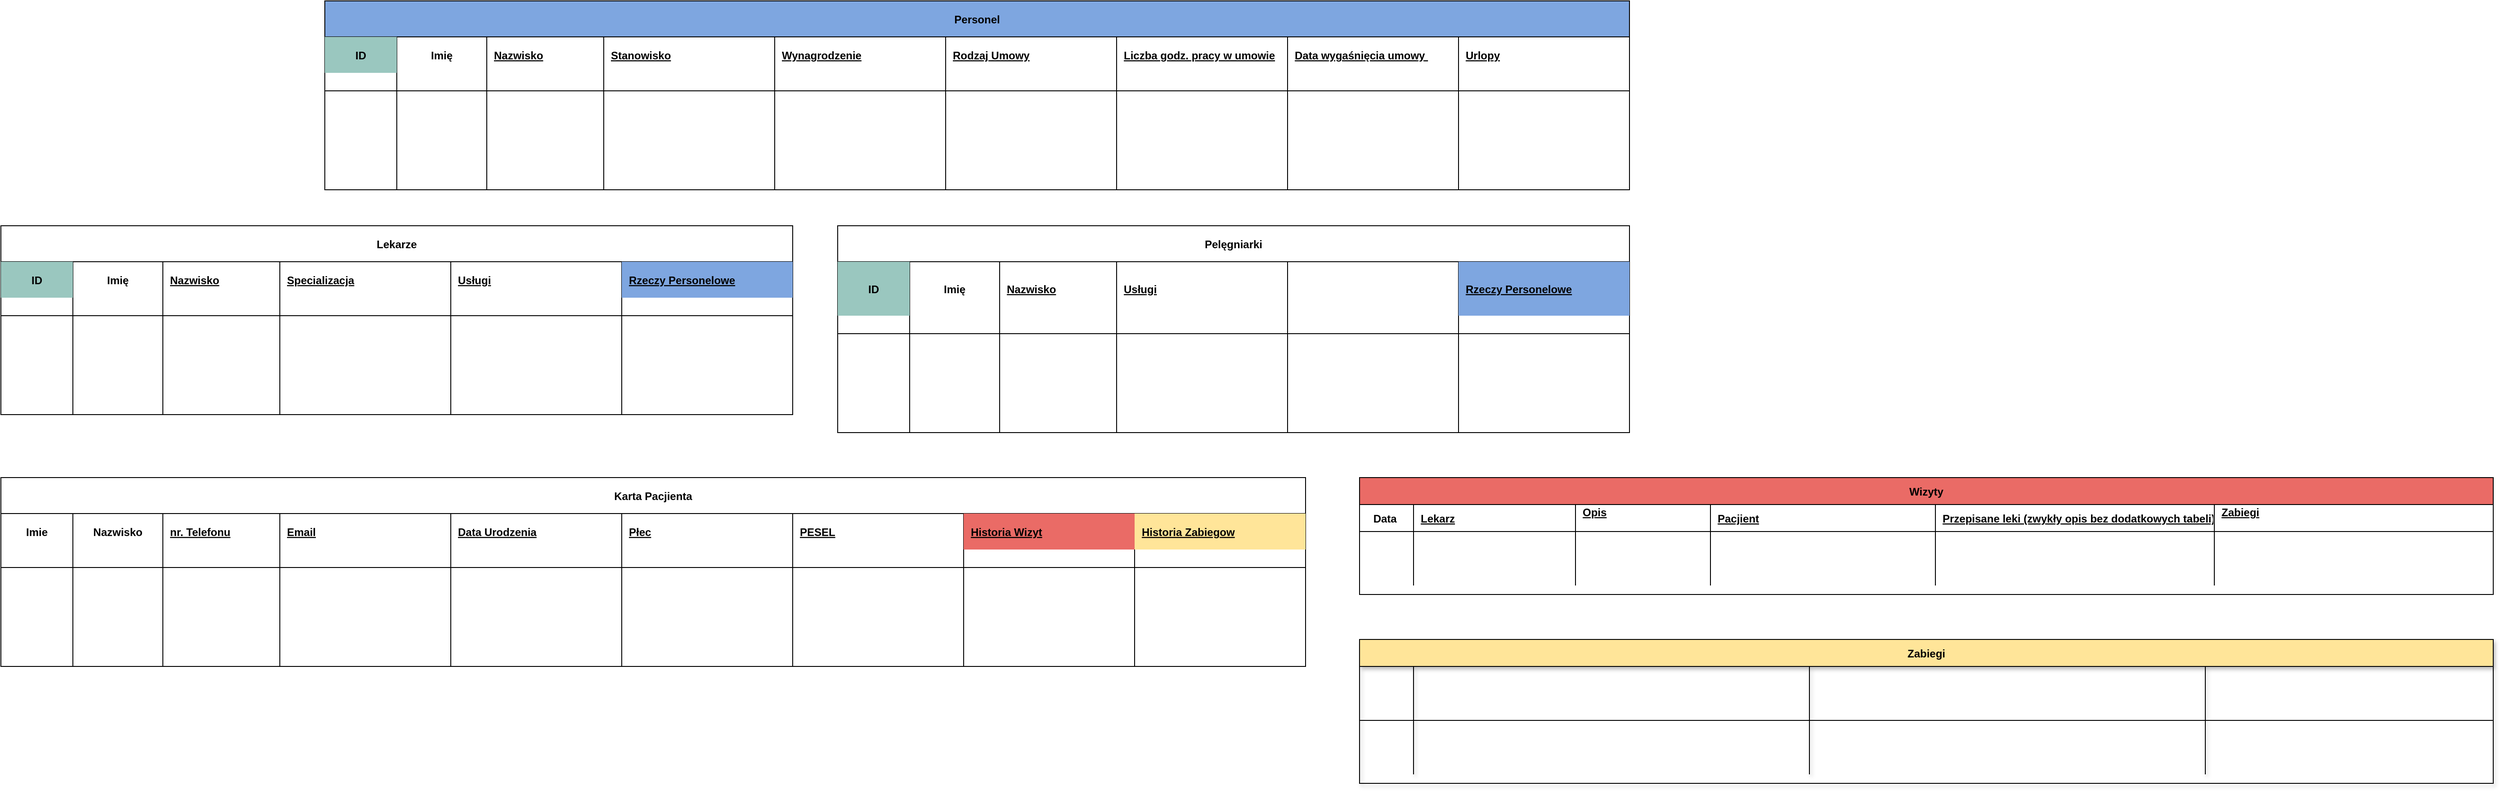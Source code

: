 <mxfile version="14.6.6" type="github" pages="2">
  <diagram id="7j2-q1rqtHFgxDNsSS_T" name="table-relations">
    <mxGraphModel dx="2796" dy="2619" grid="1" gridSize="10" guides="1" tooltips="1" connect="1" arrows="1" fold="1" page="1" pageScale="1" pageWidth="827" pageHeight="1169" math="0" shadow="0">
      <root>
        <mxCell id="0" />
        <mxCell id="1" parent="0" />
        <mxCell id="tYt1xrvJ3s9ZFV79zrZ--5" value="Lekarze" style="shape=table;startSize=40;container=1;collapsible=1;childLayout=tableLayout;fixedRows=3;rowLines=0;fontStyle=1;align=center;resizeLast=1;" parent="1" vertex="1">
          <mxGeometry x="20" y="-870" width="880" height="210" as="geometry">
            <mxRectangle x="320" y="290" width="60" height="30" as="alternateBounds" />
          </mxGeometry>
        </mxCell>
        <mxCell id="tYt1xrvJ3s9ZFV79zrZ--6" value="" style="shape=partialRectangle;collapsible=0;dropTarget=0;pointerEvents=0;fillColor=none;top=0;left=0;bottom=0;right=0;points=[[0,0.5],[1,0.5]];portConstraint=eastwest;" parent="tYt1xrvJ3s9ZFV79zrZ--5" vertex="1">
          <mxGeometry y="40" width="880" height="40" as="geometry" />
        </mxCell>
        <mxCell id="tYt1xrvJ3s9ZFV79zrZ--18" value="ID" style="shape=partialRectangle;connectable=0;fillColor=#9AC7BF;top=0;left=0;bottom=0;right=0;fontStyle=1;overflow=hidden;" parent="tYt1xrvJ3s9ZFV79zrZ--6" vertex="1">
          <mxGeometry width="80" height="40" as="geometry" />
        </mxCell>
        <mxCell id="tYt1xrvJ3s9ZFV79zrZ--7" value="Imię" style="shape=partialRectangle;connectable=0;fillColor=none;top=0;left=0;bottom=0;right=0;fontStyle=1;overflow=hidden;" parent="tYt1xrvJ3s9ZFV79zrZ--6" vertex="1">
          <mxGeometry x="80" width="100" height="40" as="geometry" />
        </mxCell>
        <mxCell id="tYt1xrvJ3s9ZFV79zrZ--8" value="Nazwisko" style="shape=partialRectangle;connectable=0;fillColor=none;top=0;left=0;bottom=0;right=0;align=left;spacingLeft=6;fontStyle=5;overflow=hidden;" parent="tYt1xrvJ3s9ZFV79zrZ--6" vertex="1">
          <mxGeometry x="180" width="130" height="40" as="geometry" />
        </mxCell>
        <mxCell id="tYt1xrvJ3s9ZFV79zrZ--22" value="Specializacja" style="shape=partialRectangle;connectable=0;fillColor=none;top=0;left=0;bottom=0;right=0;align=left;spacingLeft=6;fontStyle=5;overflow=hidden;" parent="tYt1xrvJ3s9ZFV79zrZ--6" vertex="1">
          <mxGeometry x="310" width="190" height="40" as="geometry" />
        </mxCell>
        <mxCell id="tYt1xrvJ3s9ZFV79zrZ--26" value="Usługi" style="shape=partialRectangle;connectable=0;fillColor=none;top=0;left=0;bottom=0;right=0;align=left;spacingLeft=6;fontStyle=5;overflow=hidden;" parent="tYt1xrvJ3s9ZFV79zrZ--6" vertex="1">
          <mxGeometry x="500" width="190" height="40" as="geometry" />
        </mxCell>
        <mxCell id="tYt1xrvJ3s9ZFV79zrZ--30" value="Rzeczy Personelowe" style="shape=partialRectangle;connectable=0;fillColor=#7EA6E0;top=0;left=0;bottom=0;right=0;align=left;spacingLeft=6;fontStyle=5;overflow=hidden;shadow=0;" parent="tYt1xrvJ3s9ZFV79zrZ--6" vertex="1">
          <mxGeometry x="690" width="190" height="40" as="geometry" />
        </mxCell>
        <mxCell id="tYt1xrvJ3s9ZFV79zrZ--9" value="" style="shape=partialRectangle;collapsible=0;dropTarget=0;pointerEvents=0;fillColor=none;top=0;left=0;bottom=1;right=0;points=[[0,0.5],[1,0.5]];portConstraint=eastwest;" parent="tYt1xrvJ3s9ZFV79zrZ--5" vertex="1">
          <mxGeometry y="80" width="880" height="20" as="geometry" />
        </mxCell>
        <mxCell id="tYt1xrvJ3s9ZFV79zrZ--19" style="shape=partialRectangle;connectable=0;fillColor=none;top=0;left=0;bottom=0;right=0;fontStyle=1;overflow=hidden;" parent="tYt1xrvJ3s9ZFV79zrZ--9" vertex="1">
          <mxGeometry width="80" height="20" as="geometry" />
        </mxCell>
        <mxCell id="tYt1xrvJ3s9ZFV79zrZ--10" value="" style="shape=partialRectangle;connectable=0;fillColor=none;top=0;left=0;bottom=0;right=0;fontStyle=1;overflow=hidden;" parent="tYt1xrvJ3s9ZFV79zrZ--9" vertex="1">
          <mxGeometry x="80" width="100" height="20" as="geometry" />
        </mxCell>
        <mxCell id="tYt1xrvJ3s9ZFV79zrZ--11" value="" style="shape=partialRectangle;connectable=0;fillColor=none;top=0;left=0;bottom=0;right=0;align=left;spacingLeft=6;fontStyle=5;overflow=hidden;" parent="tYt1xrvJ3s9ZFV79zrZ--9" vertex="1">
          <mxGeometry x="180" width="130" height="20" as="geometry" />
        </mxCell>
        <mxCell id="tYt1xrvJ3s9ZFV79zrZ--23" style="shape=partialRectangle;connectable=0;fillColor=none;top=0;left=0;bottom=0;right=0;align=left;spacingLeft=6;fontStyle=5;overflow=hidden;" parent="tYt1xrvJ3s9ZFV79zrZ--9" vertex="1">
          <mxGeometry x="310" width="190" height="20" as="geometry" />
        </mxCell>
        <mxCell id="tYt1xrvJ3s9ZFV79zrZ--27" style="shape=partialRectangle;connectable=0;fillColor=none;top=0;left=0;bottom=0;right=0;align=left;spacingLeft=6;fontStyle=5;overflow=hidden;" parent="tYt1xrvJ3s9ZFV79zrZ--9" vertex="1">
          <mxGeometry x="500" width="190" height="20" as="geometry" />
        </mxCell>
        <mxCell id="tYt1xrvJ3s9ZFV79zrZ--31" style="shape=partialRectangle;connectable=0;fillColor=none;top=0;left=0;bottom=0;right=0;align=left;spacingLeft=6;fontStyle=5;overflow=hidden;" parent="tYt1xrvJ3s9ZFV79zrZ--9" vertex="1">
          <mxGeometry x="690" width="190" height="20" as="geometry" />
        </mxCell>
        <mxCell id="tYt1xrvJ3s9ZFV79zrZ--12" value="" style="shape=partialRectangle;collapsible=0;dropTarget=0;pointerEvents=0;fillColor=none;top=0;left=0;bottom=0;right=0;points=[[0,0.5],[1,0.5]];portConstraint=eastwest;" parent="tYt1xrvJ3s9ZFV79zrZ--5" vertex="1">
          <mxGeometry y="100" width="880" height="56" as="geometry" />
        </mxCell>
        <mxCell id="tYt1xrvJ3s9ZFV79zrZ--20" style="shape=partialRectangle;connectable=0;fillColor=none;top=0;left=0;bottom=0;right=0;editable=1;overflow=hidden;" parent="tYt1xrvJ3s9ZFV79zrZ--12" vertex="1">
          <mxGeometry width="80" height="56" as="geometry" />
        </mxCell>
        <mxCell id="tYt1xrvJ3s9ZFV79zrZ--13" value="" style="shape=partialRectangle;connectable=0;fillColor=none;top=0;left=0;bottom=0;right=0;editable=1;overflow=hidden;" parent="tYt1xrvJ3s9ZFV79zrZ--12" vertex="1">
          <mxGeometry x="80" width="100" height="56" as="geometry" />
        </mxCell>
        <mxCell id="tYt1xrvJ3s9ZFV79zrZ--14" value="" style="shape=partialRectangle;connectable=0;fillColor=none;top=0;left=0;bottom=0;right=0;align=left;spacingLeft=6;overflow=hidden;" parent="tYt1xrvJ3s9ZFV79zrZ--12" vertex="1">
          <mxGeometry x="180" width="130" height="56" as="geometry" />
        </mxCell>
        <mxCell id="tYt1xrvJ3s9ZFV79zrZ--24" value="" style="shape=partialRectangle;connectable=0;fillColor=none;top=0;left=0;bottom=0;right=0;align=left;spacingLeft=6;overflow=hidden;" parent="tYt1xrvJ3s9ZFV79zrZ--12" vertex="1">
          <mxGeometry x="310" width="190" height="56" as="geometry" />
        </mxCell>
        <mxCell id="tYt1xrvJ3s9ZFV79zrZ--28" style="shape=partialRectangle;connectable=0;fillColor=none;top=0;left=0;bottom=0;right=0;align=left;spacingLeft=6;overflow=hidden;" parent="tYt1xrvJ3s9ZFV79zrZ--12" vertex="1">
          <mxGeometry x="500" width="190" height="56" as="geometry" />
        </mxCell>
        <mxCell id="tYt1xrvJ3s9ZFV79zrZ--32" style="shape=partialRectangle;connectable=0;fillColor=none;top=0;left=0;bottom=0;right=0;align=left;spacingLeft=6;overflow=hidden;" parent="tYt1xrvJ3s9ZFV79zrZ--12" vertex="1">
          <mxGeometry x="690" width="190" height="56" as="geometry" />
        </mxCell>
        <mxCell id="tYt1xrvJ3s9ZFV79zrZ--15" value="" style="shape=partialRectangle;collapsible=0;dropTarget=0;pointerEvents=0;fillColor=none;top=0;left=0;bottom=0;right=0;points=[[0,0.5],[1,0.5]];portConstraint=eastwest;" parent="tYt1xrvJ3s9ZFV79zrZ--5" vertex="1">
          <mxGeometry y="156" width="880" height="54" as="geometry" />
        </mxCell>
        <mxCell id="tYt1xrvJ3s9ZFV79zrZ--21" style="shape=partialRectangle;connectable=0;fillColor=none;top=0;left=0;bottom=0;right=0;editable=1;overflow=hidden;" parent="tYt1xrvJ3s9ZFV79zrZ--15" vertex="1">
          <mxGeometry width="80" height="54" as="geometry" />
        </mxCell>
        <mxCell id="tYt1xrvJ3s9ZFV79zrZ--16" value="" style="shape=partialRectangle;connectable=0;fillColor=none;top=0;left=0;bottom=0;right=0;editable=1;overflow=hidden;" parent="tYt1xrvJ3s9ZFV79zrZ--15" vertex="1">
          <mxGeometry x="80" width="100" height="54" as="geometry" />
        </mxCell>
        <mxCell id="tYt1xrvJ3s9ZFV79zrZ--17" value="" style="shape=partialRectangle;connectable=0;fillColor=none;top=0;left=0;bottom=0;right=0;align=left;spacingLeft=6;overflow=hidden;" parent="tYt1xrvJ3s9ZFV79zrZ--15" vertex="1">
          <mxGeometry x="180" width="130" height="54" as="geometry" />
        </mxCell>
        <mxCell id="tYt1xrvJ3s9ZFV79zrZ--25" style="shape=partialRectangle;connectable=0;fillColor=none;top=0;left=0;bottom=0;right=0;align=left;spacingLeft=6;overflow=hidden;" parent="tYt1xrvJ3s9ZFV79zrZ--15" vertex="1">
          <mxGeometry x="310" width="190" height="54" as="geometry" />
        </mxCell>
        <mxCell id="tYt1xrvJ3s9ZFV79zrZ--29" style="shape=partialRectangle;connectable=0;fillColor=none;top=0;left=0;bottom=0;right=0;align=left;spacingLeft=6;overflow=hidden;" parent="tYt1xrvJ3s9ZFV79zrZ--15" vertex="1">
          <mxGeometry x="500" width="190" height="54" as="geometry" />
        </mxCell>
        <mxCell id="tYt1xrvJ3s9ZFV79zrZ--33" style="shape=partialRectangle;connectable=0;fillColor=none;top=0;left=0;bottom=0;right=0;align=left;spacingLeft=6;overflow=hidden;" parent="tYt1xrvJ3s9ZFV79zrZ--15" vertex="1">
          <mxGeometry x="690" width="190" height="54" as="geometry" />
        </mxCell>
        <mxCell id="tYt1xrvJ3s9ZFV79zrZ--63" value="Pelęgniarki" style="shape=table;startSize=40;container=1;collapsible=1;childLayout=tableLayout;fixedRows=3;rowLines=0;fontStyle=1;align=center;resizeLast=1;" parent="1" vertex="1">
          <mxGeometry x="950" y="-870" width="880" height="230" as="geometry">
            <mxRectangle x="320" y="290" width="60" height="30" as="alternateBounds" />
          </mxGeometry>
        </mxCell>
        <mxCell id="tYt1xrvJ3s9ZFV79zrZ--64" value="" style="shape=partialRectangle;collapsible=0;dropTarget=0;pointerEvents=0;fillColor=none;top=0;left=0;bottom=0;right=0;points=[[0,0.5],[1,0.5]];portConstraint=eastwest;" parent="tYt1xrvJ3s9ZFV79zrZ--63" vertex="1">
          <mxGeometry y="40" width="880" height="60" as="geometry" />
        </mxCell>
        <mxCell id="tYt1xrvJ3s9ZFV79zrZ--65" value="ID" style="shape=partialRectangle;connectable=0;fillColor=#9AC7BF;top=0;left=0;bottom=0;right=0;fontStyle=1;overflow=hidden;" parent="tYt1xrvJ3s9ZFV79zrZ--64" vertex="1">
          <mxGeometry width="80" height="60" as="geometry" />
        </mxCell>
        <mxCell id="tYt1xrvJ3s9ZFV79zrZ--66" value="Imię" style="shape=partialRectangle;connectable=0;fillColor=none;top=0;left=0;bottom=0;right=0;fontStyle=1;overflow=hidden;" parent="tYt1xrvJ3s9ZFV79zrZ--64" vertex="1">
          <mxGeometry x="80" width="100" height="60" as="geometry" />
        </mxCell>
        <mxCell id="tYt1xrvJ3s9ZFV79zrZ--67" value="Nazwisko" style="shape=partialRectangle;connectable=0;fillColor=none;top=0;left=0;bottom=0;right=0;align=left;spacingLeft=6;fontStyle=5;overflow=hidden;" parent="tYt1xrvJ3s9ZFV79zrZ--64" vertex="1">
          <mxGeometry x="180" width="130" height="60" as="geometry" />
        </mxCell>
        <mxCell id="tYt1xrvJ3s9ZFV79zrZ--68" value="Usługi" style="shape=partialRectangle;connectable=0;fillColor=none;top=0;left=0;bottom=0;right=0;align=left;spacingLeft=6;fontStyle=5;overflow=hidden;" parent="tYt1xrvJ3s9ZFV79zrZ--64" vertex="1">
          <mxGeometry x="310" width="190" height="60" as="geometry" />
        </mxCell>
        <mxCell id="tYt1xrvJ3s9ZFV79zrZ--69" value="" style="shape=partialRectangle;connectable=0;fillColor=none;top=0;left=0;bottom=0;right=0;align=left;spacingLeft=6;fontStyle=5;overflow=hidden;" parent="tYt1xrvJ3s9ZFV79zrZ--64" vertex="1">
          <mxGeometry x="500" width="190" height="60" as="geometry" />
        </mxCell>
        <mxCell id="tYt1xrvJ3s9ZFV79zrZ--70" value="Rzeczy Personelowe" style="shape=partialRectangle;connectable=0;fillColor=#7EA6E0;top=0;left=0;bottom=0;right=0;align=left;spacingLeft=6;fontStyle=5;overflow=hidden;shadow=0;" parent="tYt1xrvJ3s9ZFV79zrZ--64" vertex="1">
          <mxGeometry x="690" width="190" height="60" as="geometry" />
        </mxCell>
        <mxCell id="tYt1xrvJ3s9ZFV79zrZ--71" value="" style="shape=partialRectangle;collapsible=0;dropTarget=0;pointerEvents=0;fillColor=none;top=0;left=0;bottom=1;right=0;points=[[0,0.5],[1,0.5]];portConstraint=eastwest;" parent="tYt1xrvJ3s9ZFV79zrZ--63" vertex="1">
          <mxGeometry y="100" width="880" height="20" as="geometry" />
        </mxCell>
        <mxCell id="tYt1xrvJ3s9ZFV79zrZ--72" style="shape=partialRectangle;connectable=0;fillColor=none;top=0;left=0;bottom=0;right=0;fontStyle=1;overflow=hidden;" parent="tYt1xrvJ3s9ZFV79zrZ--71" vertex="1">
          <mxGeometry width="80" height="20" as="geometry" />
        </mxCell>
        <mxCell id="tYt1xrvJ3s9ZFV79zrZ--73" value="" style="shape=partialRectangle;connectable=0;fillColor=none;top=0;left=0;bottom=0;right=0;fontStyle=1;overflow=hidden;" parent="tYt1xrvJ3s9ZFV79zrZ--71" vertex="1">
          <mxGeometry x="80" width="100" height="20" as="geometry" />
        </mxCell>
        <mxCell id="tYt1xrvJ3s9ZFV79zrZ--74" value="" style="shape=partialRectangle;connectable=0;fillColor=none;top=0;left=0;bottom=0;right=0;align=left;spacingLeft=6;fontStyle=5;overflow=hidden;" parent="tYt1xrvJ3s9ZFV79zrZ--71" vertex="1">
          <mxGeometry x="180" width="130" height="20" as="geometry" />
        </mxCell>
        <mxCell id="tYt1xrvJ3s9ZFV79zrZ--75" style="shape=partialRectangle;connectable=0;fillColor=none;top=0;left=0;bottom=0;right=0;align=left;spacingLeft=6;fontStyle=5;overflow=hidden;" parent="tYt1xrvJ3s9ZFV79zrZ--71" vertex="1">
          <mxGeometry x="310" width="190" height="20" as="geometry" />
        </mxCell>
        <mxCell id="tYt1xrvJ3s9ZFV79zrZ--77" value="" style="shape=partialRectangle;connectable=0;fillColor=none;top=0;left=0;bottom=0;right=0;align=left;spacingLeft=6;fontStyle=5;overflow=hidden;" parent="tYt1xrvJ3s9ZFV79zrZ--71" vertex="1">
          <mxGeometry x="500" width="190" height="20" as="geometry" />
        </mxCell>
        <mxCell id="tYt1xrvJ3s9ZFV79zrZ--76" style="shape=partialRectangle;connectable=0;fillColor=none;top=0;left=0;bottom=0;right=0;align=left;spacingLeft=6;fontStyle=5;overflow=hidden;shadow=1;" parent="tYt1xrvJ3s9ZFV79zrZ--71" vertex="1">
          <mxGeometry x="690" width="190" height="20" as="geometry" />
        </mxCell>
        <mxCell id="tYt1xrvJ3s9ZFV79zrZ--78" value="" style="shape=partialRectangle;collapsible=0;dropTarget=0;pointerEvents=0;fillColor=none;top=0;left=0;bottom=0;right=0;points=[[0,0.5],[1,0.5]];portConstraint=eastwest;" parent="tYt1xrvJ3s9ZFV79zrZ--63" vertex="1">
          <mxGeometry y="120" width="880" height="56" as="geometry" />
        </mxCell>
        <mxCell id="tYt1xrvJ3s9ZFV79zrZ--79" style="shape=partialRectangle;connectable=0;fillColor=none;top=0;left=0;bottom=0;right=0;editable=1;overflow=hidden;" parent="tYt1xrvJ3s9ZFV79zrZ--78" vertex="1">
          <mxGeometry width="80" height="56" as="geometry" />
        </mxCell>
        <mxCell id="tYt1xrvJ3s9ZFV79zrZ--80" value="" style="shape=partialRectangle;connectable=0;fillColor=none;top=0;left=0;bottom=0;right=0;editable=1;overflow=hidden;" parent="tYt1xrvJ3s9ZFV79zrZ--78" vertex="1">
          <mxGeometry x="80" width="100" height="56" as="geometry" />
        </mxCell>
        <mxCell id="tYt1xrvJ3s9ZFV79zrZ--81" value="" style="shape=partialRectangle;connectable=0;fillColor=none;top=0;left=0;bottom=0;right=0;align=left;spacingLeft=6;overflow=hidden;" parent="tYt1xrvJ3s9ZFV79zrZ--78" vertex="1">
          <mxGeometry x="180" width="130" height="56" as="geometry" />
        </mxCell>
        <mxCell id="tYt1xrvJ3s9ZFV79zrZ--82" value="" style="shape=partialRectangle;connectable=0;fillColor=none;top=0;left=0;bottom=0;right=0;align=left;spacingLeft=6;overflow=hidden;" parent="tYt1xrvJ3s9ZFV79zrZ--78" vertex="1">
          <mxGeometry x="310" width="190" height="56" as="geometry" />
        </mxCell>
        <mxCell id="tYt1xrvJ3s9ZFV79zrZ--83" style="shape=partialRectangle;connectable=0;fillColor=none;top=0;left=0;bottom=0;right=0;align=left;spacingLeft=6;overflow=hidden;" parent="tYt1xrvJ3s9ZFV79zrZ--78" vertex="1">
          <mxGeometry x="500" width="190" height="56" as="geometry" />
        </mxCell>
        <mxCell id="tYt1xrvJ3s9ZFV79zrZ--84" style="shape=partialRectangle;connectable=0;fillColor=none;top=0;left=0;bottom=0;right=0;align=left;spacingLeft=6;overflow=hidden;" parent="tYt1xrvJ3s9ZFV79zrZ--78" vertex="1">
          <mxGeometry x="690" width="190" height="56" as="geometry" />
        </mxCell>
        <mxCell id="tYt1xrvJ3s9ZFV79zrZ--85" value="" style="shape=partialRectangle;collapsible=0;dropTarget=0;pointerEvents=0;fillColor=none;top=0;left=0;bottom=0;right=0;points=[[0,0.5],[1,0.5]];portConstraint=eastwest;" parent="tYt1xrvJ3s9ZFV79zrZ--63" vertex="1">
          <mxGeometry y="176" width="880" height="54" as="geometry" />
        </mxCell>
        <mxCell id="tYt1xrvJ3s9ZFV79zrZ--86" style="shape=partialRectangle;connectable=0;fillColor=none;top=0;left=0;bottom=0;right=0;editable=1;overflow=hidden;" parent="tYt1xrvJ3s9ZFV79zrZ--85" vertex="1">
          <mxGeometry width="80" height="54" as="geometry" />
        </mxCell>
        <mxCell id="tYt1xrvJ3s9ZFV79zrZ--87" value="" style="shape=partialRectangle;connectable=0;fillColor=none;top=0;left=0;bottom=0;right=0;editable=1;overflow=hidden;" parent="tYt1xrvJ3s9ZFV79zrZ--85" vertex="1">
          <mxGeometry x="80" width="100" height="54" as="geometry" />
        </mxCell>
        <mxCell id="tYt1xrvJ3s9ZFV79zrZ--88" value="" style="shape=partialRectangle;connectable=0;fillColor=none;top=0;left=0;bottom=0;right=0;align=left;spacingLeft=6;overflow=hidden;" parent="tYt1xrvJ3s9ZFV79zrZ--85" vertex="1">
          <mxGeometry x="180" width="130" height="54" as="geometry" />
        </mxCell>
        <mxCell id="tYt1xrvJ3s9ZFV79zrZ--89" style="shape=partialRectangle;connectable=0;fillColor=none;top=0;left=0;bottom=0;right=0;align=left;spacingLeft=6;overflow=hidden;" parent="tYt1xrvJ3s9ZFV79zrZ--85" vertex="1">
          <mxGeometry x="310" width="190" height="54" as="geometry" />
        </mxCell>
        <mxCell id="tYt1xrvJ3s9ZFV79zrZ--90" style="shape=partialRectangle;connectable=0;fillColor=none;top=0;left=0;bottom=0;right=0;align=left;spacingLeft=6;overflow=hidden;" parent="tYt1xrvJ3s9ZFV79zrZ--85" vertex="1">
          <mxGeometry x="500" width="190" height="54" as="geometry" />
        </mxCell>
        <mxCell id="tYt1xrvJ3s9ZFV79zrZ--91" style="shape=partialRectangle;connectable=0;fillColor=none;top=0;left=0;bottom=0;right=0;align=left;spacingLeft=6;overflow=hidden;" parent="tYt1xrvJ3s9ZFV79zrZ--85" vertex="1">
          <mxGeometry x="690" width="190" height="54" as="geometry" />
        </mxCell>
        <mxCell id="tYt1xrvJ3s9ZFV79zrZ--112" value="Karta Pacjienta" style="shape=table;startSize=40;container=1;collapsible=1;childLayout=tableLayout;fixedRows=3;rowLines=0;fontStyle=1;align=center;resizeLast=1;" parent="1" vertex="1">
          <mxGeometry x="20" y="-590" width="1450" height="210" as="geometry">
            <mxRectangle x="320" y="290" width="60" height="30" as="alternateBounds" />
          </mxGeometry>
        </mxCell>
        <mxCell id="tYt1xrvJ3s9ZFV79zrZ--113" value="" style="shape=partialRectangle;collapsible=0;dropTarget=0;pointerEvents=0;fillColor=none;top=0;left=0;bottom=0;right=0;points=[[0,0.5],[1,0.5]];portConstraint=eastwest;" parent="tYt1xrvJ3s9ZFV79zrZ--112" vertex="1">
          <mxGeometry y="40" width="1450" height="40" as="geometry" />
        </mxCell>
        <mxCell id="tYt1xrvJ3s9ZFV79zrZ--114" value="Imie" style="shape=partialRectangle;connectable=0;fillColor=none;top=0;left=0;bottom=0;right=0;fontStyle=1;overflow=hidden;" parent="tYt1xrvJ3s9ZFV79zrZ--113" vertex="1">
          <mxGeometry width="80" height="40" as="geometry" />
        </mxCell>
        <mxCell id="tYt1xrvJ3s9ZFV79zrZ--115" value="Nazwisko" style="shape=partialRectangle;connectable=0;fillColor=none;top=0;left=0;bottom=0;right=0;fontStyle=1;overflow=hidden;" parent="tYt1xrvJ3s9ZFV79zrZ--113" vertex="1">
          <mxGeometry x="80" width="100" height="40" as="geometry" />
        </mxCell>
        <mxCell id="tYt1xrvJ3s9ZFV79zrZ--116" value="nr. Telefonu" style="shape=partialRectangle;connectable=0;fillColor=none;top=0;left=0;bottom=0;right=0;align=left;spacingLeft=6;fontStyle=5;overflow=hidden;" parent="tYt1xrvJ3s9ZFV79zrZ--113" vertex="1">
          <mxGeometry x="180" width="130" height="40" as="geometry" />
        </mxCell>
        <mxCell id="tYt1xrvJ3s9ZFV79zrZ--117" value="Email" style="shape=partialRectangle;connectable=0;fillColor=none;top=0;left=0;bottom=0;right=0;align=left;spacingLeft=6;fontStyle=5;overflow=hidden;" parent="tYt1xrvJ3s9ZFV79zrZ--113" vertex="1">
          <mxGeometry x="310" width="190" height="40" as="geometry" />
        </mxCell>
        <mxCell id="tYt1xrvJ3s9ZFV79zrZ--118" value="Data Urodzenia" style="shape=partialRectangle;connectable=0;fillColor=none;top=0;left=0;bottom=0;right=0;align=left;spacingLeft=6;fontStyle=5;overflow=hidden;" parent="tYt1xrvJ3s9ZFV79zrZ--113" vertex="1">
          <mxGeometry x="500" width="190" height="40" as="geometry" />
        </mxCell>
        <mxCell id="tYt1xrvJ3s9ZFV79zrZ--119" value="Płec" style="shape=partialRectangle;connectable=0;fillColor=none;top=0;left=0;bottom=0;right=0;align=left;spacingLeft=6;fontStyle=5;overflow=hidden;shadow=0;" parent="tYt1xrvJ3s9ZFV79zrZ--113" vertex="1">
          <mxGeometry x="690" width="190" height="40" as="geometry" />
        </mxCell>
        <mxCell id="tYt1xrvJ3s9ZFV79zrZ--141" value="PESEL" style="shape=partialRectangle;connectable=0;fillColor=none;top=0;left=0;bottom=0;right=0;align=left;spacingLeft=6;fontStyle=5;overflow=hidden;shadow=0;" parent="tYt1xrvJ3s9ZFV79zrZ--113" vertex="1">
          <mxGeometry x="880" width="190" height="40" as="geometry" />
        </mxCell>
        <mxCell id="tYt1xrvJ3s9ZFV79zrZ--145" value="Historia Wizyt" style="shape=partialRectangle;connectable=0;fillColor=#EA6B66;top=0;left=0;bottom=0;right=0;align=left;spacingLeft=6;fontStyle=5;overflow=hidden;shadow=0;" parent="tYt1xrvJ3s9ZFV79zrZ--113" vertex="1">
          <mxGeometry x="1070" width="190" height="40" as="geometry" />
        </mxCell>
        <mxCell id="tYt1xrvJ3s9ZFV79zrZ--216" value="Historia Zabiegow" style="shape=partialRectangle;connectable=0;fillColor=#FFE599;top=0;left=0;bottom=0;right=0;align=left;spacingLeft=6;fontStyle=5;overflow=hidden;shadow=0;" parent="tYt1xrvJ3s9ZFV79zrZ--113" vertex="1">
          <mxGeometry x="1260" width="190" height="40" as="geometry" />
        </mxCell>
        <mxCell id="tYt1xrvJ3s9ZFV79zrZ--120" value="" style="shape=partialRectangle;collapsible=0;dropTarget=0;pointerEvents=0;fillColor=none;top=0;left=0;bottom=1;right=0;points=[[0,0.5],[1,0.5]];portConstraint=eastwest;" parent="tYt1xrvJ3s9ZFV79zrZ--112" vertex="1">
          <mxGeometry y="80" width="1450" height="20" as="geometry" />
        </mxCell>
        <mxCell id="tYt1xrvJ3s9ZFV79zrZ--121" style="shape=partialRectangle;connectable=0;fillColor=none;top=0;left=0;bottom=0;right=0;fontStyle=1;overflow=hidden;" parent="tYt1xrvJ3s9ZFV79zrZ--120" vertex="1">
          <mxGeometry width="80" height="20" as="geometry" />
        </mxCell>
        <mxCell id="tYt1xrvJ3s9ZFV79zrZ--122" value="" style="shape=partialRectangle;connectable=0;fillColor=none;top=0;left=0;bottom=0;right=0;fontStyle=1;overflow=hidden;" parent="tYt1xrvJ3s9ZFV79zrZ--120" vertex="1">
          <mxGeometry x="80" width="100" height="20" as="geometry" />
        </mxCell>
        <mxCell id="tYt1xrvJ3s9ZFV79zrZ--123" value="" style="shape=partialRectangle;connectable=0;fillColor=none;top=0;left=0;bottom=0;right=0;align=left;spacingLeft=6;fontStyle=5;overflow=hidden;" parent="tYt1xrvJ3s9ZFV79zrZ--120" vertex="1">
          <mxGeometry x="180" width="130" height="20" as="geometry" />
        </mxCell>
        <mxCell id="tYt1xrvJ3s9ZFV79zrZ--124" style="shape=partialRectangle;connectable=0;fillColor=none;top=0;left=0;bottom=0;right=0;align=left;spacingLeft=6;fontStyle=5;overflow=hidden;" parent="tYt1xrvJ3s9ZFV79zrZ--120" vertex="1">
          <mxGeometry x="310" width="190" height="20" as="geometry" />
        </mxCell>
        <mxCell id="tYt1xrvJ3s9ZFV79zrZ--125" style="shape=partialRectangle;connectable=0;fillColor=none;top=0;left=0;bottom=0;right=0;align=left;spacingLeft=6;fontStyle=5;overflow=hidden;" parent="tYt1xrvJ3s9ZFV79zrZ--120" vertex="1">
          <mxGeometry x="500" width="190" height="20" as="geometry" />
        </mxCell>
        <mxCell id="tYt1xrvJ3s9ZFV79zrZ--126" style="shape=partialRectangle;connectable=0;fillColor=none;top=0;left=0;bottom=0;right=0;align=left;spacingLeft=6;fontStyle=5;overflow=hidden;" parent="tYt1xrvJ3s9ZFV79zrZ--120" vertex="1">
          <mxGeometry x="690" width="190" height="20" as="geometry" />
        </mxCell>
        <mxCell id="tYt1xrvJ3s9ZFV79zrZ--142" style="shape=partialRectangle;connectable=0;fillColor=none;top=0;left=0;bottom=0;right=0;align=left;spacingLeft=6;fontStyle=5;overflow=hidden;" parent="tYt1xrvJ3s9ZFV79zrZ--120" vertex="1">
          <mxGeometry x="880" width="190" height="20" as="geometry" />
        </mxCell>
        <mxCell id="tYt1xrvJ3s9ZFV79zrZ--146" style="shape=partialRectangle;connectable=0;fillColor=none;top=0;left=0;bottom=0;right=0;align=left;spacingLeft=6;fontStyle=5;overflow=hidden;" parent="tYt1xrvJ3s9ZFV79zrZ--120" vertex="1">
          <mxGeometry x="1070" width="190" height="20" as="geometry" />
        </mxCell>
        <mxCell id="tYt1xrvJ3s9ZFV79zrZ--217" style="shape=partialRectangle;connectable=0;fillColor=none;top=0;left=0;bottom=0;right=0;align=left;spacingLeft=6;fontStyle=5;overflow=hidden;" parent="tYt1xrvJ3s9ZFV79zrZ--120" vertex="1">
          <mxGeometry x="1260" width="190" height="20" as="geometry" />
        </mxCell>
        <mxCell id="tYt1xrvJ3s9ZFV79zrZ--127" value="" style="shape=partialRectangle;collapsible=0;dropTarget=0;pointerEvents=0;fillColor=none;top=0;left=0;bottom=0;right=0;points=[[0,0.5],[1,0.5]];portConstraint=eastwest;" parent="tYt1xrvJ3s9ZFV79zrZ--112" vertex="1">
          <mxGeometry y="100" width="1450" height="56" as="geometry" />
        </mxCell>
        <mxCell id="tYt1xrvJ3s9ZFV79zrZ--128" style="shape=partialRectangle;connectable=0;fillColor=none;top=0;left=0;bottom=0;right=0;editable=1;overflow=hidden;" parent="tYt1xrvJ3s9ZFV79zrZ--127" vertex="1">
          <mxGeometry width="80" height="56" as="geometry" />
        </mxCell>
        <mxCell id="tYt1xrvJ3s9ZFV79zrZ--129" value="" style="shape=partialRectangle;connectable=0;fillColor=none;top=0;left=0;bottom=0;right=0;editable=1;overflow=hidden;" parent="tYt1xrvJ3s9ZFV79zrZ--127" vertex="1">
          <mxGeometry x="80" width="100" height="56" as="geometry" />
        </mxCell>
        <mxCell id="tYt1xrvJ3s9ZFV79zrZ--130" value="" style="shape=partialRectangle;connectable=0;fillColor=none;top=0;left=0;bottom=0;right=0;align=left;spacingLeft=6;overflow=hidden;" parent="tYt1xrvJ3s9ZFV79zrZ--127" vertex="1">
          <mxGeometry x="180" width="130" height="56" as="geometry" />
        </mxCell>
        <mxCell id="tYt1xrvJ3s9ZFV79zrZ--131" value="" style="shape=partialRectangle;connectable=0;fillColor=none;top=0;left=0;bottom=0;right=0;align=left;spacingLeft=6;overflow=hidden;" parent="tYt1xrvJ3s9ZFV79zrZ--127" vertex="1">
          <mxGeometry x="310" width="190" height="56" as="geometry" />
        </mxCell>
        <mxCell id="tYt1xrvJ3s9ZFV79zrZ--132" style="shape=partialRectangle;connectable=0;fillColor=none;top=0;left=0;bottom=0;right=0;align=left;spacingLeft=6;overflow=hidden;" parent="tYt1xrvJ3s9ZFV79zrZ--127" vertex="1">
          <mxGeometry x="500" width="190" height="56" as="geometry" />
        </mxCell>
        <mxCell id="tYt1xrvJ3s9ZFV79zrZ--133" style="shape=partialRectangle;connectable=0;fillColor=none;top=0;left=0;bottom=0;right=0;align=left;spacingLeft=6;overflow=hidden;" parent="tYt1xrvJ3s9ZFV79zrZ--127" vertex="1">
          <mxGeometry x="690" width="190" height="56" as="geometry" />
        </mxCell>
        <mxCell id="tYt1xrvJ3s9ZFV79zrZ--143" style="shape=partialRectangle;connectable=0;fillColor=none;top=0;left=0;bottom=0;right=0;align=left;spacingLeft=6;overflow=hidden;" parent="tYt1xrvJ3s9ZFV79zrZ--127" vertex="1">
          <mxGeometry x="880" width="190" height="56" as="geometry" />
        </mxCell>
        <mxCell id="tYt1xrvJ3s9ZFV79zrZ--147" style="shape=partialRectangle;connectable=0;fillColor=none;top=0;left=0;bottom=0;right=0;align=left;spacingLeft=6;overflow=hidden;" parent="tYt1xrvJ3s9ZFV79zrZ--127" vertex="1">
          <mxGeometry x="1070" width="190" height="56" as="geometry" />
        </mxCell>
        <mxCell id="tYt1xrvJ3s9ZFV79zrZ--218" style="shape=partialRectangle;connectable=0;fillColor=none;top=0;left=0;bottom=0;right=0;align=left;spacingLeft=6;overflow=hidden;" parent="tYt1xrvJ3s9ZFV79zrZ--127" vertex="1">
          <mxGeometry x="1260" width="190" height="56" as="geometry" />
        </mxCell>
        <mxCell id="tYt1xrvJ3s9ZFV79zrZ--134" value="" style="shape=partialRectangle;collapsible=0;dropTarget=0;pointerEvents=0;fillColor=none;top=0;left=0;bottom=0;right=0;points=[[0,0.5],[1,0.5]];portConstraint=eastwest;" parent="tYt1xrvJ3s9ZFV79zrZ--112" vertex="1">
          <mxGeometry y="156" width="1450" height="54" as="geometry" />
        </mxCell>
        <mxCell id="tYt1xrvJ3s9ZFV79zrZ--135" style="shape=partialRectangle;connectable=0;fillColor=none;top=0;left=0;bottom=0;right=0;editable=1;overflow=hidden;" parent="tYt1xrvJ3s9ZFV79zrZ--134" vertex="1">
          <mxGeometry width="80" height="54" as="geometry" />
        </mxCell>
        <mxCell id="tYt1xrvJ3s9ZFV79zrZ--136" value="" style="shape=partialRectangle;connectable=0;fillColor=none;top=0;left=0;bottom=0;right=0;editable=1;overflow=hidden;" parent="tYt1xrvJ3s9ZFV79zrZ--134" vertex="1">
          <mxGeometry x="80" width="100" height="54" as="geometry" />
        </mxCell>
        <mxCell id="tYt1xrvJ3s9ZFV79zrZ--137" value="" style="shape=partialRectangle;connectable=0;fillColor=none;top=0;left=0;bottom=0;right=0;align=left;spacingLeft=6;overflow=hidden;" parent="tYt1xrvJ3s9ZFV79zrZ--134" vertex="1">
          <mxGeometry x="180" width="130" height="54" as="geometry" />
        </mxCell>
        <mxCell id="tYt1xrvJ3s9ZFV79zrZ--138" style="shape=partialRectangle;connectable=0;fillColor=none;top=0;left=0;bottom=0;right=0;align=left;spacingLeft=6;overflow=hidden;" parent="tYt1xrvJ3s9ZFV79zrZ--134" vertex="1">
          <mxGeometry x="310" width="190" height="54" as="geometry" />
        </mxCell>
        <mxCell id="tYt1xrvJ3s9ZFV79zrZ--139" style="shape=partialRectangle;connectable=0;fillColor=none;top=0;left=0;bottom=0;right=0;align=left;spacingLeft=6;overflow=hidden;" parent="tYt1xrvJ3s9ZFV79zrZ--134" vertex="1">
          <mxGeometry x="500" width="190" height="54" as="geometry" />
        </mxCell>
        <mxCell id="tYt1xrvJ3s9ZFV79zrZ--140" style="shape=partialRectangle;connectable=0;fillColor=none;top=0;left=0;bottom=0;right=0;align=left;spacingLeft=6;overflow=hidden;" parent="tYt1xrvJ3s9ZFV79zrZ--134" vertex="1">
          <mxGeometry x="690" width="190" height="54" as="geometry" />
        </mxCell>
        <mxCell id="tYt1xrvJ3s9ZFV79zrZ--144" style="shape=partialRectangle;connectable=0;fillColor=none;top=0;left=0;bottom=0;right=0;align=left;spacingLeft=6;overflow=hidden;" parent="tYt1xrvJ3s9ZFV79zrZ--134" vertex="1">
          <mxGeometry x="880" width="190" height="54" as="geometry" />
        </mxCell>
        <mxCell id="tYt1xrvJ3s9ZFV79zrZ--148" style="shape=partialRectangle;connectable=0;fillColor=none;top=0;left=0;bottom=0;right=0;align=left;spacingLeft=6;overflow=hidden;" parent="tYt1xrvJ3s9ZFV79zrZ--134" vertex="1">
          <mxGeometry x="1070" width="190" height="54" as="geometry" />
        </mxCell>
        <mxCell id="tYt1xrvJ3s9ZFV79zrZ--219" style="shape=partialRectangle;connectable=0;fillColor=none;top=0;left=0;bottom=0;right=0;align=left;spacingLeft=6;overflow=hidden;" parent="tYt1xrvJ3s9ZFV79zrZ--134" vertex="1">
          <mxGeometry x="1260" width="190" height="54" as="geometry" />
        </mxCell>
        <mxCell id="tYt1xrvJ3s9ZFV79zrZ--34" value="Personel" style="shape=table;startSize=40;container=1;collapsible=1;childLayout=tableLayout;fixedRows=3;rowLines=0;fontStyle=1;align=center;resizeLast=1;fillColor=#7EA6E0;" parent="1" vertex="1">
          <mxGeometry x="380" y="-1120" width="1450" height="210" as="geometry">
            <mxRectangle x="320" y="290" width="60" height="30" as="alternateBounds" />
          </mxGeometry>
        </mxCell>
        <mxCell id="tYt1xrvJ3s9ZFV79zrZ--35" value="" style="shape=partialRectangle;collapsible=0;dropTarget=0;pointerEvents=0;fillColor=none;top=0;left=0;bottom=0;right=0;points=[[0,0.5],[1,0.5]];portConstraint=eastwest;" parent="tYt1xrvJ3s9ZFV79zrZ--34" vertex="1">
          <mxGeometry y="40" width="1450" height="40" as="geometry" />
        </mxCell>
        <mxCell id="tYt1xrvJ3s9ZFV79zrZ--36" value="ID" style="shape=partialRectangle;connectable=0;fillColor=#9AC7BF;top=0;left=0;bottom=0;right=0;fontStyle=1;overflow=hidden;" parent="tYt1xrvJ3s9ZFV79zrZ--35" vertex="1">
          <mxGeometry width="80" height="40" as="geometry" />
        </mxCell>
        <mxCell id="tYt1xrvJ3s9ZFV79zrZ--37" value="Imię" style="shape=partialRectangle;connectable=0;fillColor=none;top=0;left=0;bottom=0;right=0;fontStyle=1;overflow=hidden;" parent="tYt1xrvJ3s9ZFV79zrZ--35" vertex="1">
          <mxGeometry x="80" width="100" height="40" as="geometry" />
        </mxCell>
        <mxCell id="tYt1xrvJ3s9ZFV79zrZ--38" value="Nazwisko" style="shape=partialRectangle;connectable=0;fillColor=none;top=0;left=0;bottom=0;right=0;align=left;spacingLeft=6;fontStyle=5;overflow=hidden;" parent="tYt1xrvJ3s9ZFV79zrZ--35" vertex="1">
          <mxGeometry x="180" width="130" height="40" as="geometry" />
        </mxCell>
        <mxCell id="tYt1xrvJ3s9ZFV79zrZ--39" value="Stanowisko" style="shape=partialRectangle;connectable=0;fillColor=none;top=0;left=0;bottom=0;right=0;align=left;spacingLeft=6;fontStyle=5;overflow=hidden;" parent="tYt1xrvJ3s9ZFV79zrZ--35" vertex="1">
          <mxGeometry x="310" width="190" height="40" as="geometry" />
        </mxCell>
        <mxCell id="tYt1xrvJ3s9ZFV79zrZ--40" value="Wynagrodzenie" style="shape=partialRectangle;connectable=0;fillColor=none;top=0;left=0;bottom=0;right=0;align=left;spacingLeft=6;fontStyle=5;overflow=hidden;" parent="tYt1xrvJ3s9ZFV79zrZ--35" vertex="1">
          <mxGeometry x="500" width="190" height="40" as="geometry" />
        </mxCell>
        <mxCell id="tYt1xrvJ3s9ZFV79zrZ--41" value="Rodzaj Umowy" style="shape=partialRectangle;connectable=0;fillColor=none;top=0;left=0;bottom=0;right=0;align=left;spacingLeft=6;fontStyle=5;overflow=hidden;" parent="tYt1xrvJ3s9ZFV79zrZ--35" vertex="1">
          <mxGeometry x="690" width="190" height="40" as="geometry" />
        </mxCell>
        <mxCell id="tYt1xrvJ3s9ZFV79zrZ--201" value="Liczba godz. pracy w umowie" style="shape=partialRectangle;connectable=0;fillColor=none;top=0;left=0;bottom=0;right=0;align=left;spacingLeft=6;fontStyle=5;overflow=hidden;" parent="tYt1xrvJ3s9ZFV79zrZ--35" vertex="1">
          <mxGeometry x="880" width="190" height="40" as="geometry" />
        </mxCell>
        <mxCell id="tYt1xrvJ3s9ZFV79zrZ--205" value="Data wygaśnięcia umowy " style="shape=partialRectangle;connectable=0;fillColor=none;top=0;left=0;bottom=0;right=0;align=left;spacingLeft=6;fontStyle=5;overflow=hidden;" parent="tYt1xrvJ3s9ZFV79zrZ--35" vertex="1">
          <mxGeometry x="1070" width="190" height="40" as="geometry" />
        </mxCell>
        <mxCell id="tYt1xrvJ3s9ZFV79zrZ--209" value="Urlopy" style="shape=partialRectangle;connectable=0;fillColor=none;top=0;left=0;bottom=0;right=0;align=left;spacingLeft=6;fontStyle=5;overflow=hidden;" parent="tYt1xrvJ3s9ZFV79zrZ--35" vertex="1">
          <mxGeometry x="1260" width="190" height="40" as="geometry" />
        </mxCell>
        <mxCell id="tYt1xrvJ3s9ZFV79zrZ--42" value="" style="shape=partialRectangle;collapsible=0;dropTarget=0;pointerEvents=0;fillColor=none;top=0;left=0;bottom=1;right=0;points=[[0,0.5],[1,0.5]];portConstraint=eastwest;" parent="tYt1xrvJ3s9ZFV79zrZ--34" vertex="1">
          <mxGeometry y="80" width="1450" height="20" as="geometry" />
        </mxCell>
        <mxCell id="tYt1xrvJ3s9ZFV79zrZ--43" style="shape=partialRectangle;connectable=0;fillColor=none;top=0;left=0;bottom=0;right=0;fontStyle=1;overflow=hidden;" parent="tYt1xrvJ3s9ZFV79zrZ--42" vertex="1">
          <mxGeometry width="80" height="20" as="geometry" />
        </mxCell>
        <mxCell id="tYt1xrvJ3s9ZFV79zrZ--44" value="" style="shape=partialRectangle;connectable=0;fillColor=none;top=0;left=0;bottom=0;right=0;fontStyle=1;overflow=hidden;" parent="tYt1xrvJ3s9ZFV79zrZ--42" vertex="1">
          <mxGeometry x="80" width="100" height="20" as="geometry" />
        </mxCell>
        <mxCell id="tYt1xrvJ3s9ZFV79zrZ--45" value="" style="shape=partialRectangle;connectable=0;fillColor=none;top=0;left=0;bottom=0;right=0;align=left;spacingLeft=6;fontStyle=5;overflow=hidden;" parent="tYt1xrvJ3s9ZFV79zrZ--42" vertex="1">
          <mxGeometry x="180" width="130" height="20" as="geometry" />
        </mxCell>
        <mxCell id="tYt1xrvJ3s9ZFV79zrZ--46" style="shape=partialRectangle;connectable=0;fillColor=none;top=0;left=0;bottom=0;right=0;align=left;spacingLeft=6;fontStyle=5;overflow=hidden;" parent="tYt1xrvJ3s9ZFV79zrZ--42" vertex="1">
          <mxGeometry x="310" width="190" height="20" as="geometry" />
        </mxCell>
        <mxCell id="tYt1xrvJ3s9ZFV79zrZ--47" style="shape=partialRectangle;connectable=0;fillColor=none;top=0;left=0;bottom=0;right=0;align=left;spacingLeft=6;fontStyle=5;overflow=hidden;" parent="tYt1xrvJ3s9ZFV79zrZ--42" vertex="1">
          <mxGeometry x="500" width="190" height="20" as="geometry" />
        </mxCell>
        <mxCell id="tYt1xrvJ3s9ZFV79zrZ--48" style="shape=partialRectangle;connectable=0;fillColor=none;top=0;left=0;bottom=0;right=0;align=left;spacingLeft=6;fontStyle=5;overflow=hidden;" parent="tYt1xrvJ3s9ZFV79zrZ--42" vertex="1">
          <mxGeometry x="690" width="190" height="20" as="geometry" />
        </mxCell>
        <mxCell id="tYt1xrvJ3s9ZFV79zrZ--202" style="shape=partialRectangle;connectable=0;fillColor=none;top=0;left=0;bottom=0;right=0;align=left;spacingLeft=6;fontStyle=5;overflow=hidden;" parent="tYt1xrvJ3s9ZFV79zrZ--42" vertex="1">
          <mxGeometry x="880" width="190" height="20" as="geometry" />
        </mxCell>
        <mxCell id="tYt1xrvJ3s9ZFV79zrZ--206" style="shape=partialRectangle;connectable=0;fillColor=none;top=0;left=0;bottom=0;right=0;align=left;spacingLeft=6;fontStyle=5;overflow=hidden;" parent="tYt1xrvJ3s9ZFV79zrZ--42" vertex="1">
          <mxGeometry x="1070" width="190" height="20" as="geometry" />
        </mxCell>
        <mxCell id="tYt1xrvJ3s9ZFV79zrZ--210" style="shape=partialRectangle;connectable=0;fillColor=none;top=0;left=0;bottom=0;right=0;align=left;spacingLeft=6;fontStyle=5;overflow=hidden;" parent="tYt1xrvJ3s9ZFV79zrZ--42" vertex="1">
          <mxGeometry x="1260" width="190" height="20" as="geometry" />
        </mxCell>
        <mxCell id="tYt1xrvJ3s9ZFV79zrZ--49" value="" style="shape=partialRectangle;collapsible=0;dropTarget=0;pointerEvents=0;fillColor=none;top=0;left=0;bottom=0;right=0;points=[[0,0.5],[1,0.5]];portConstraint=eastwest;" parent="tYt1xrvJ3s9ZFV79zrZ--34" vertex="1">
          <mxGeometry y="100" width="1450" height="56" as="geometry" />
        </mxCell>
        <mxCell id="tYt1xrvJ3s9ZFV79zrZ--50" style="shape=partialRectangle;connectable=0;fillColor=none;top=0;left=0;bottom=0;right=0;editable=1;overflow=hidden;" parent="tYt1xrvJ3s9ZFV79zrZ--49" vertex="1">
          <mxGeometry width="80" height="56" as="geometry" />
        </mxCell>
        <mxCell id="tYt1xrvJ3s9ZFV79zrZ--51" value="" style="shape=partialRectangle;connectable=0;fillColor=none;top=0;left=0;bottom=0;right=0;editable=1;overflow=hidden;" parent="tYt1xrvJ3s9ZFV79zrZ--49" vertex="1">
          <mxGeometry x="80" width="100" height="56" as="geometry" />
        </mxCell>
        <mxCell id="tYt1xrvJ3s9ZFV79zrZ--52" value="" style="shape=partialRectangle;connectable=0;fillColor=none;top=0;left=0;bottom=0;right=0;align=left;spacingLeft=6;overflow=hidden;" parent="tYt1xrvJ3s9ZFV79zrZ--49" vertex="1">
          <mxGeometry x="180" width="130" height="56" as="geometry" />
        </mxCell>
        <mxCell id="tYt1xrvJ3s9ZFV79zrZ--53" value="" style="shape=partialRectangle;connectable=0;fillColor=none;top=0;left=0;bottom=0;right=0;align=left;spacingLeft=6;overflow=hidden;" parent="tYt1xrvJ3s9ZFV79zrZ--49" vertex="1">
          <mxGeometry x="310" width="190" height="56" as="geometry" />
        </mxCell>
        <mxCell id="tYt1xrvJ3s9ZFV79zrZ--54" style="shape=partialRectangle;connectable=0;fillColor=none;top=0;left=0;bottom=0;right=0;align=left;spacingLeft=6;overflow=hidden;" parent="tYt1xrvJ3s9ZFV79zrZ--49" vertex="1">
          <mxGeometry x="500" width="190" height="56" as="geometry" />
        </mxCell>
        <mxCell id="tYt1xrvJ3s9ZFV79zrZ--55" style="shape=partialRectangle;connectable=0;fillColor=none;top=0;left=0;bottom=0;right=0;align=left;spacingLeft=6;overflow=hidden;" parent="tYt1xrvJ3s9ZFV79zrZ--49" vertex="1">
          <mxGeometry x="690" width="190" height="56" as="geometry" />
        </mxCell>
        <mxCell id="tYt1xrvJ3s9ZFV79zrZ--203" style="shape=partialRectangle;connectable=0;fillColor=none;top=0;left=0;bottom=0;right=0;align=left;spacingLeft=6;overflow=hidden;" parent="tYt1xrvJ3s9ZFV79zrZ--49" vertex="1">
          <mxGeometry x="880" width="190" height="56" as="geometry" />
        </mxCell>
        <mxCell id="tYt1xrvJ3s9ZFV79zrZ--207" style="shape=partialRectangle;connectable=0;fillColor=none;top=0;left=0;bottom=0;right=0;align=left;spacingLeft=6;overflow=hidden;" parent="tYt1xrvJ3s9ZFV79zrZ--49" vertex="1">
          <mxGeometry x="1070" width="190" height="56" as="geometry" />
        </mxCell>
        <mxCell id="tYt1xrvJ3s9ZFV79zrZ--211" style="shape=partialRectangle;connectable=0;fillColor=none;top=0;left=0;bottom=0;right=0;align=left;spacingLeft=6;overflow=hidden;" parent="tYt1xrvJ3s9ZFV79zrZ--49" vertex="1">
          <mxGeometry x="1260" width="190" height="56" as="geometry" />
        </mxCell>
        <mxCell id="tYt1xrvJ3s9ZFV79zrZ--56" value="" style="shape=partialRectangle;collapsible=0;dropTarget=0;pointerEvents=0;fillColor=none;top=0;left=0;bottom=0;right=0;points=[[0,0.5],[1,0.5]];portConstraint=eastwest;" parent="tYt1xrvJ3s9ZFV79zrZ--34" vertex="1">
          <mxGeometry y="156" width="1450" height="54" as="geometry" />
        </mxCell>
        <mxCell id="tYt1xrvJ3s9ZFV79zrZ--57" style="shape=partialRectangle;connectable=0;fillColor=none;top=0;left=0;bottom=0;right=0;editable=1;overflow=hidden;" parent="tYt1xrvJ3s9ZFV79zrZ--56" vertex="1">
          <mxGeometry width="80" height="54" as="geometry" />
        </mxCell>
        <mxCell id="tYt1xrvJ3s9ZFV79zrZ--58" value="" style="shape=partialRectangle;connectable=0;fillColor=none;top=0;left=0;bottom=0;right=0;editable=1;overflow=hidden;" parent="tYt1xrvJ3s9ZFV79zrZ--56" vertex="1">
          <mxGeometry x="80" width="100" height="54" as="geometry" />
        </mxCell>
        <mxCell id="tYt1xrvJ3s9ZFV79zrZ--59" value="" style="shape=partialRectangle;connectable=0;fillColor=none;top=0;left=0;bottom=0;right=0;align=left;spacingLeft=6;overflow=hidden;" parent="tYt1xrvJ3s9ZFV79zrZ--56" vertex="1">
          <mxGeometry x="180" width="130" height="54" as="geometry" />
        </mxCell>
        <mxCell id="tYt1xrvJ3s9ZFV79zrZ--60" style="shape=partialRectangle;connectable=0;fillColor=none;top=0;left=0;bottom=0;right=0;align=left;spacingLeft=6;overflow=hidden;" parent="tYt1xrvJ3s9ZFV79zrZ--56" vertex="1">
          <mxGeometry x="310" width="190" height="54" as="geometry" />
        </mxCell>
        <mxCell id="tYt1xrvJ3s9ZFV79zrZ--61" style="shape=partialRectangle;connectable=0;fillColor=none;top=0;left=0;bottom=0;right=0;align=left;spacingLeft=6;overflow=hidden;" parent="tYt1xrvJ3s9ZFV79zrZ--56" vertex="1">
          <mxGeometry x="500" width="190" height="54" as="geometry" />
        </mxCell>
        <mxCell id="tYt1xrvJ3s9ZFV79zrZ--62" style="shape=partialRectangle;connectable=0;fillColor=none;top=0;left=0;bottom=0;right=0;align=left;spacingLeft=6;overflow=hidden;" parent="tYt1xrvJ3s9ZFV79zrZ--56" vertex="1">
          <mxGeometry x="690" width="190" height="54" as="geometry" />
        </mxCell>
        <mxCell id="tYt1xrvJ3s9ZFV79zrZ--204" style="shape=partialRectangle;connectable=0;fillColor=none;top=0;left=0;bottom=0;right=0;align=left;spacingLeft=6;overflow=hidden;" parent="tYt1xrvJ3s9ZFV79zrZ--56" vertex="1">
          <mxGeometry x="880" width="190" height="54" as="geometry" />
        </mxCell>
        <mxCell id="tYt1xrvJ3s9ZFV79zrZ--208" style="shape=partialRectangle;connectable=0;fillColor=none;top=0;left=0;bottom=0;right=0;align=left;spacingLeft=6;overflow=hidden;" parent="tYt1xrvJ3s9ZFV79zrZ--56" vertex="1">
          <mxGeometry x="1070" width="190" height="54" as="geometry" />
        </mxCell>
        <mxCell id="tYt1xrvJ3s9ZFV79zrZ--212" style="shape=partialRectangle;connectable=0;fillColor=none;top=0;left=0;bottom=0;right=0;align=left;spacingLeft=6;overflow=hidden;" parent="tYt1xrvJ3s9ZFV79zrZ--56" vertex="1">
          <mxGeometry x="1260" width="190" height="54" as="geometry" />
        </mxCell>
        <mxCell id="tYt1xrvJ3s9ZFV79zrZ--178" value="Wizyty" style="shape=table;startSize=30;container=1;collapsible=1;childLayout=tableLayout;fixedRows=1;rowLines=0;fontStyle=1;align=center;resizeLast=1;shadow=0;strokeColor=#000000;fillColor=#EA6B66;" parent="1" vertex="1">
          <mxGeometry x="1530" y="-590" width="1260" height="130" as="geometry" />
        </mxCell>
        <mxCell id="tYt1xrvJ3s9ZFV79zrZ--182" value="" style="shape=partialRectangle;collapsible=0;dropTarget=0;pointerEvents=0;fillColor=none;top=0;left=0;bottom=1;right=0;points=[[0,0.5],[1,0.5]];portConstraint=eastwest;" parent="tYt1xrvJ3s9ZFV79zrZ--178" vertex="1">
          <mxGeometry y="30" width="1260" height="30" as="geometry" />
        </mxCell>
        <mxCell id="tYt1xrvJ3s9ZFV79zrZ--183" value="Data " style="shape=partialRectangle;connectable=0;fillColor=none;top=0;left=0;bottom=0;right=0;fontStyle=1;overflow=hidden;" parent="tYt1xrvJ3s9ZFV79zrZ--182" vertex="1">
          <mxGeometry width="60" height="30" as="geometry" />
        </mxCell>
        <mxCell id="tYt1xrvJ3s9ZFV79zrZ--184" value="Lekarz" style="shape=partialRectangle;connectable=0;fillColor=none;top=0;left=0;bottom=0;right=0;align=left;spacingLeft=6;fontStyle=5;overflow=hidden;" parent="tYt1xrvJ3s9ZFV79zrZ--182" vertex="1">
          <mxGeometry x="60" width="180" height="30" as="geometry" />
        </mxCell>
        <mxCell id="tYt1xrvJ3s9ZFV79zrZ--192" value="Opis&#xa;" style="shape=partialRectangle;connectable=0;fillColor=none;top=0;left=0;bottom=0;right=0;align=left;spacingLeft=6;fontStyle=5;overflow=hidden;" parent="tYt1xrvJ3s9ZFV79zrZ--182" vertex="1">
          <mxGeometry x="240" width="150" height="30" as="geometry" />
        </mxCell>
        <mxCell id="tYt1xrvJ3s9ZFV79zrZ--195" value="Pacjient" style="shape=partialRectangle;connectable=0;fillColor=none;top=0;left=0;bottom=0;right=0;align=left;spacingLeft=6;fontStyle=5;overflow=hidden;" parent="tYt1xrvJ3s9ZFV79zrZ--182" vertex="1">
          <mxGeometry x="390" width="250" height="30" as="geometry" />
        </mxCell>
        <mxCell id="tYt1xrvJ3s9ZFV79zrZ--198" value="Przepisane leki (zwykły opis bez dodatkowych tabeli) " style="shape=partialRectangle;connectable=0;fillColor=none;top=0;left=0;bottom=0;right=0;align=left;spacingLeft=6;fontStyle=5;overflow=hidden;" parent="tYt1xrvJ3s9ZFV79zrZ--182" vertex="1">
          <mxGeometry x="640" width="310" height="30" as="geometry" />
        </mxCell>
        <mxCell id="tYt1xrvJ3s9ZFV79zrZ--213" value="Zabiegi&#xa;" style="shape=partialRectangle;connectable=0;fillColor=none;top=0;left=0;bottom=0;right=0;align=left;spacingLeft=6;fontStyle=5;overflow=hidden;" parent="tYt1xrvJ3s9ZFV79zrZ--182" vertex="1">
          <mxGeometry x="950" width="310" height="30" as="geometry" />
        </mxCell>
        <mxCell id="tYt1xrvJ3s9ZFV79zrZ--185" value="" style="shape=partialRectangle;collapsible=0;dropTarget=0;pointerEvents=0;fillColor=none;top=0;left=0;bottom=0;right=0;points=[[0,0.5],[1,0.5]];portConstraint=eastwest;" parent="tYt1xrvJ3s9ZFV79zrZ--178" vertex="1">
          <mxGeometry y="60" width="1260" height="30" as="geometry" />
        </mxCell>
        <mxCell id="tYt1xrvJ3s9ZFV79zrZ--186" value="" style="shape=partialRectangle;connectable=0;fillColor=none;top=0;left=0;bottom=0;right=0;editable=1;overflow=hidden;" parent="tYt1xrvJ3s9ZFV79zrZ--185" vertex="1">
          <mxGeometry width="60" height="30" as="geometry" />
        </mxCell>
        <mxCell id="tYt1xrvJ3s9ZFV79zrZ--187" value="" style="shape=partialRectangle;connectable=0;fillColor=none;top=0;left=0;bottom=0;right=0;align=left;spacingLeft=6;overflow=hidden;" parent="tYt1xrvJ3s9ZFV79zrZ--185" vertex="1">
          <mxGeometry x="60" width="180" height="30" as="geometry" />
        </mxCell>
        <mxCell id="tYt1xrvJ3s9ZFV79zrZ--193" style="shape=partialRectangle;connectable=0;fillColor=none;top=0;left=0;bottom=0;right=0;align=left;spacingLeft=6;overflow=hidden;" parent="tYt1xrvJ3s9ZFV79zrZ--185" vertex="1">
          <mxGeometry x="240" width="150" height="30" as="geometry" />
        </mxCell>
        <mxCell id="tYt1xrvJ3s9ZFV79zrZ--196" style="shape=partialRectangle;connectable=0;fillColor=none;top=0;left=0;bottom=0;right=0;align=left;spacingLeft=6;overflow=hidden;" parent="tYt1xrvJ3s9ZFV79zrZ--185" vertex="1">
          <mxGeometry x="390" width="250" height="30" as="geometry" />
        </mxCell>
        <mxCell id="tYt1xrvJ3s9ZFV79zrZ--199" style="shape=partialRectangle;connectable=0;fillColor=none;top=0;left=0;bottom=0;right=0;align=left;spacingLeft=6;overflow=hidden;" parent="tYt1xrvJ3s9ZFV79zrZ--185" vertex="1">
          <mxGeometry x="640" width="310" height="30" as="geometry" />
        </mxCell>
        <mxCell id="tYt1xrvJ3s9ZFV79zrZ--214" style="shape=partialRectangle;connectable=0;fillColor=none;top=0;left=0;bottom=0;right=0;align=left;spacingLeft=6;overflow=hidden;" parent="tYt1xrvJ3s9ZFV79zrZ--185" vertex="1">
          <mxGeometry x="950" width="310" height="30" as="geometry" />
        </mxCell>
        <mxCell id="tYt1xrvJ3s9ZFV79zrZ--188" value="" style="shape=partialRectangle;collapsible=0;dropTarget=0;pointerEvents=0;fillColor=none;top=0;left=0;bottom=0;right=0;points=[[0,0.5],[1,0.5]];portConstraint=eastwest;" parent="tYt1xrvJ3s9ZFV79zrZ--178" vertex="1">
          <mxGeometry y="90" width="1260" height="30" as="geometry" />
        </mxCell>
        <mxCell id="tYt1xrvJ3s9ZFV79zrZ--189" value="" style="shape=partialRectangle;connectable=0;fillColor=none;top=0;left=0;bottom=0;right=0;editable=1;overflow=hidden;" parent="tYt1xrvJ3s9ZFV79zrZ--188" vertex="1">
          <mxGeometry width="60" height="30" as="geometry" />
        </mxCell>
        <mxCell id="tYt1xrvJ3s9ZFV79zrZ--190" value="" style="shape=partialRectangle;connectable=0;fillColor=none;top=0;left=0;bottom=0;right=0;align=left;spacingLeft=6;overflow=hidden;" parent="tYt1xrvJ3s9ZFV79zrZ--188" vertex="1">
          <mxGeometry x="60" width="180" height="30" as="geometry" />
        </mxCell>
        <mxCell id="tYt1xrvJ3s9ZFV79zrZ--194" style="shape=partialRectangle;connectable=0;fillColor=none;top=0;left=0;bottom=0;right=0;align=left;spacingLeft=6;overflow=hidden;" parent="tYt1xrvJ3s9ZFV79zrZ--188" vertex="1">
          <mxGeometry x="240" width="150" height="30" as="geometry" />
        </mxCell>
        <mxCell id="tYt1xrvJ3s9ZFV79zrZ--197" style="shape=partialRectangle;connectable=0;fillColor=none;top=0;left=0;bottom=0;right=0;align=left;spacingLeft=6;overflow=hidden;" parent="tYt1xrvJ3s9ZFV79zrZ--188" vertex="1">
          <mxGeometry x="390" width="250" height="30" as="geometry" />
        </mxCell>
        <mxCell id="tYt1xrvJ3s9ZFV79zrZ--200" style="shape=partialRectangle;connectable=0;fillColor=none;top=0;left=0;bottom=0;right=0;align=left;spacingLeft=6;overflow=hidden;" parent="tYt1xrvJ3s9ZFV79zrZ--188" vertex="1">
          <mxGeometry x="640" width="310" height="30" as="geometry" />
        </mxCell>
        <mxCell id="tYt1xrvJ3s9ZFV79zrZ--215" style="shape=partialRectangle;connectable=0;fillColor=none;top=0;left=0;bottom=0;right=0;align=left;spacingLeft=6;overflow=hidden;" parent="tYt1xrvJ3s9ZFV79zrZ--188" vertex="1">
          <mxGeometry x="950" width="310" height="30" as="geometry" />
        </mxCell>
        <mxCell id="tYt1xrvJ3s9ZFV79zrZ--233" value="Zabiegi" style="shape=table;startSize=30;container=1;collapsible=1;childLayout=tableLayout;fixedRows=1;rowLines=0;fontStyle=1;align=center;resizeLast=1;shadow=1;strokeColor=#000000;fillColor=#FFE599;" parent="1" vertex="1">
          <mxGeometry x="1530" y="-410" width="1260" height="160" as="geometry" />
        </mxCell>
        <mxCell id="tYt1xrvJ3s9ZFV79zrZ--234" value="" style="shape=partialRectangle;collapsible=0;dropTarget=0;pointerEvents=0;fillColor=none;top=0;left=0;bottom=0;right=0;points=[[0,0.5],[1,0.5]];portConstraint=eastwest;" parent="tYt1xrvJ3s9ZFV79zrZ--233" vertex="1">
          <mxGeometry y="30" width="1260" height="30" as="geometry" />
        </mxCell>
        <mxCell id="tYt1xrvJ3s9ZFV79zrZ--235" value="" style="shape=partialRectangle;connectable=0;fillColor=none;top=0;left=0;bottom=0;right=0;fontStyle=1;overflow=hidden;" parent="tYt1xrvJ3s9ZFV79zrZ--234" vertex="1">
          <mxGeometry width="60" height="30" as="geometry" />
        </mxCell>
        <mxCell id="tYt1xrvJ3s9ZFV79zrZ--236" value="" style="shape=partialRectangle;connectable=0;fillColor=none;top=0;left=0;bottom=0;right=0;align=left;spacingLeft=6;fontStyle=5;overflow=hidden;" parent="tYt1xrvJ3s9ZFV79zrZ--234" vertex="1">
          <mxGeometry x="60" width="440" height="30" as="geometry" />
        </mxCell>
        <mxCell id="2DJ5W8kyvjCAVYrcy684-1" style="shape=partialRectangle;connectable=0;fillColor=none;top=0;left=0;bottom=0;right=0;align=left;spacingLeft=6;fontStyle=5;overflow=hidden;" vertex="1" parent="tYt1xrvJ3s9ZFV79zrZ--234">
          <mxGeometry x="500" width="440" height="30" as="geometry" />
        </mxCell>
        <mxCell id="2DJ5W8kyvjCAVYrcy684-5" style="shape=partialRectangle;connectable=0;fillColor=none;top=0;left=0;bottom=0;right=0;align=left;spacingLeft=6;fontStyle=5;overflow=hidden;" vertex="1" parent="tYt1xrvJ3s9ZFV79zrZ--234">
          <mxGeometry x="940" width="320" height="30" as="geometry" />
        </mxCell>
        <mxCell id="tYt1xrvJ3s9ZFV79zrZ--237" value="" style="shape=partialRectangle;collapsible=0;dropTarget=0;pointerEvents=0;fillColor=none;top=0;left=0;bottom=1;right=0;points=[[0,0.5],[1,0.5]];portConstraint=eastwest;" parent="tYt1xrvJ3s9ZFV79zrZ--233" vertex="1">
          <mxGeometry y="60" width="1260" height="30" as="geometry" />
        </mxCell>
        <mxCell id="tYt1xrvJ3s9ZFV79zrZ--238" value="" style="shape=partialRectangle;connectable=0;fillColor=none;top=0;left=0;bottom=0;right=0;fontStyle=1;overflow=hidden;" parent="tYt1xrvJ3s9ZFV79zrZ--237" vertex="1">
          <mxGeometry width="60" height="30" as="geometry" />
        </mxCell>
        <mxCell id="tYt1xrvJ3s9ZFV79zrZ--239" value="" style="shape=partialRectangle;connectable=0;fillColor=none;top=0;left=0;bottom=0;right=0;align=left;spacingLeft=6;fontStyle=5;overflow=hidden;" parent="tYt1xrvJ3s9ZFV79zrZ--237" vertex="1">
          <mxGeometry x="60" width="440" height="30" as="geometry" />
        </mxCell>
        <mxCell id="2DJ5W8kyvjCAVYrcy684-2" style="shape=partialRectangle;connectable=0;fillColor=none;top=0;left=0;bottom=0;right=0;align=left;spacingLeft=6;fontStyle=5;overflow=hidden;" vertex="1" parent="tYt1xrvJ3s9ZFV79zrZ--237">
          <mxGeometry x="500" width="440" height="30" as="geometry" />
        </mxCell>
        <mxCell id="2DJ5W8kyvjCAVYrcy684-6" style="shape=partialRectangle;connectable=0;fillColor=none;top=0;left=0;bottom=0;right=0;align=left;spacingLeft=6;fontStyle=5;overflow=hidden;" vertex="1" parent="tYt1xrvJ3s9ZFV79zrZ--237">
          <mxGeometry x="940" width="320" height="30" as="geometry" />
        </mxCell>
        <mxCell id="tYt1xrvJ3s9ZFV79zrZ--240" value="" style="shape=partialRectangle;collapsible=0;dropTarget=0;pointerEvents=0;fillColor=none;top=0;left=0;bottom=0;right=0;points=[[0,0.5],[1,0.5]];portConstraint=eastwest;" parent="tYt1xrvJ3s9ZFV79zrZ--233" vertex="1">
          <mxGeometry y="90" width="1260" height="30" as="geometry" />
        </mxCell>
        <mxCell id="tYt1xrvJ3s9ZFV79zrZ--241" value="" style="shape=partialRectangle;connectable=0;fillColor=none;top=0;left=0;bottom=0;right=0;editable=1;overflow=hidden;" parent="tYt1xrvJ3s9ZFV79zrZ--240" vertex="1">
          <mxGeometry width="60" height="30" as="geometry" />
        </mxCell>
        <mxCell id="tYt1xrvJ3s9ZFV79zrZ--242" value="" style="shape=partialRectangle;connectable=0;fillColor=none;top=0;left=0;bottom=0;right=0;align=left;spacingLeft=6;overflow=hidden;" parent="tYt1xrvJ3s9ZFV79zrZ--240" vertex="1">
          <mxGeometry x="60" width="440" height="30" as="geometry" />
        </mxCell>
        <mxCell id="2DJ5W8kyvjCAVYrcy684-3" style="shape=partialRectangle;connectable=0;fillColor=none;top=0;left=0;bottom=0;right=0;align=left;spacingLeft=6;overflow=hidden;" vertex="1" parent="tYt1xrvJ3s9ZFV79zrZ--240">
          <mxGeometry x="500" width="440" height="30" as="geometry" />
        </mxCell>
        <mxCell id="2DJ5W8kyvjCAVYrcy684-7" style="shape=partialRectangle;connectable=0;fillColor=none;top=0;left=0;bottom=0;right=0;align=left;spacingLeft=6;overflow=hidden;" vertex="1" parent="tYt1xrvJ3s9ZFV79zrZ--240">
          <mxGeometry x="940" width="320" height="30" as="geometry" />
        </mxCell>
        <mxCell id="tYt1xrvJ3s9ZFV79zrZ--243" value="" style="shape=partialRectangle;collapsible=0;dropTarget=0;pointerEvents=0;fillColor=none;top=0;left=0;bottom=0;right=0;points=[[0,0.5],[1,0.5]];portConstraint=eastwest;" parent="tYt1xrvJ3s9ZFV79zrZ--233" vertex="1">
          <mxGeometry y="120" width="1260" height="30" as="geometry" />
        </mxCell>
        <mxCell id="tYt1xrvJ3s9ZFV79zrZ--244" value="" style="shape=partialRectangle;connectable=0;fillColor=none;top=0;left=0;bottom=0;right=0;editable=1;overflow=hidden;" parent="tYt1xrvJ3s9ZFV79zrZ--243" vertex="1">
          <mxGeometry width="60" height="30" as="geometry" />
        </mxCell>
        <mxCell id="tYt1xrvJ3s9ZFV79zrZ--245" value="" style="shape=partialRectangle;connectable=0;fillColor=none;top=0;left=0;bottom=0;right=0;align=left;spacingLeft=6;overflow=hidden;" parent="tYt1xrvJ3s9ZFV79zrZ--243" vertex="1">
          <mxGeometry x="60" width="440" height="30" as="geometry" />
        </mxCell>
        <mxCell id="2DJ5W8kyvjCAVYrcy684-4" style="shape=partialRectangle;connectable=0;fillColor=none;top=0;left=0;bottom=0;right=0;align=left;spacingLeft=6;overflow=hidden;" vertex="1" parent="tYt1xrvJ3s9ZFV79zrZ--243">
          <mxGeometry x="500" width="440" height="30" as="geometry" />
        </mxCell>
        <mxCell id="2DJ5W8kyvjCAVYrcy684-8" style="shape=partialRectangle;connectable=0;fillColor=none;top=0;left=0;bottom=0;right=0;align=left;spacingLeft=6;overflow=hidden;" vertex="1" parent="tYt1xrvJ3s9ZFV79zrZ--243">
          <mxGeometry x="940" width="320" height="30" as="geometry" />
        </mxCell>
      </root>
    </mxGraphModel>
  </diagram>
  <diagram id="zTERicJq2f4ux3-w8qxE" name="entity-inheritance">
    <mxGraphModel dx="3299" dy="2022" grid="1" gridSize="10" guides="1" tooltips="1" connect="1" arrows="1" fold="1" page="1" pageScale="1" pageWidth="827" pageHeight="1169" math="0" shadow="0">
      <root>
        <mxCell id="GM21-P_UgqmdVR3tBe20-0" />
        <mxCell id="GM21-P_UgqmdVR3tBe20-1" parent="GM21-P_UgqmdVR3tBe20-0" />
        <mxCell id="GM21-P_UgqmdVR3tBe20-4" value="" style="ellipse;fillColor=#e85642;opacity=60;strokeColor=none;html=1;fontColor=#FFFFFF;" parent="GM21-P_UgqmdVR3tBe20-1" vertex="1">
          <mxGeometry x="-640" y="-640" width="1300" height="1240" as="geometry" />
        </mxCell>
        <mxCell id="GM21-P_UgqmdVR3tBe20-7" value="&lt;h1&gt;&lt;font style=&quot;font-size: 48px&quot;&gt;Personel (Interface)&lt;/font&gt;&lt;/h1&gt;" style="text;fontSize=24;align=center;verticalAlign=middle;html=1;fontColor=#FFFFFF;" parent="GM21-P_UgqmdVR3tBe20-1" vertex="1">
          <mxGeometry x="-70" y="-584" width="190" height="70" as="geometry" />
        </mxCell>
        <mxCell id="GM21-P_UgqmdVR3tBe20-2" value="" style="ellipse;fillColor=#F08705;opacity=60;strokeColor=none;html=1;fontColor=#FFFFFF;" parent="GM21-P_UgqmdVR3tBe20-1" vertex="1">
          <mxGeometry x="-397.5" y="-270" width="815" height="780" as="geometry" />
        </mxCell>
        <mxCell id="hcUnonleuR5IRqHHOATG-0" value="&lt;h2&gt;&lt;font style=&quot;font-size: 36px&quot; color=&quot;#ffffff&quot;&gt;Employee&lt;/font&gt;&lt;/h2&gt;" style="text;html=1;resizable=0;autosize=1;align=center;verticalAlign=middle;points=[];fillColor=none;strokeColor=none;rounded=0;shadow=1;" parent="GM21-P_UgqmdVR3tBe20-1" vertex="1">
          <mxGeometry x="-90" y="-240" width="190" height="60" as="geometry" />
        </mxCell>
        <mxCell id="hcUnonleuR5IRqHHOATG-1" value="" style="ellipse;fillColor=#12AAB5;opacity=60;strokeColor=none;html=1;fontColor=#FFFFFF;" parent="GM21-P_UgqmdVR3tBe20-1" vertex="1">
          <mxGeometry x="-252.5" width="525" height="510" as="geometry" />
        </mxCell>
        <mxCell id="hcUnonleuR5IRqHHOATG-2" value="" style="ellipse;fillColor=#0066CC;opacity=60;strokeColor=none;html=1;fontColor=#FFFFFF;" parent="GM21-P_UgqmdVR3tBe20-1" vertex="1">
          <mxGeometry x="-166.25" y="180" width="342.5" height="330" as="geometry" />
        </mxCell>
        <mxCell id="hcUnonleuR5IRqHHOATG-3" value="&lt;h2&gt;&lt;font style=&quot;font-size: 36px&quot; color=&quot;#ffffff&quot;&gt;Doctor&lt;/font&gt;&lt;/h2&gt;" style="text;html=1;resizable=0;autosize=1;align=center;verticalAlign=middle;points=[];fillColor=none;strokeColor=none;rounded=0;shadow=1;" parent="GM21-P_UgqmdVR3tBe20-1" vertex="1">
          <mxGeometry x="-63.75" y="20" width="130" height="60" as="geometry" />
        </mxCell>
        <mxCell id="hcUnonleuR5IRqHHOATG-4" value="&lt;h2&gt;&lt;font style=&quot;font-size: 36px&quot; color=&quot;#ffffff&quot;&gt;Nurse&lt;/font&gt;&lt;/h2&gt;" style="text;html=1;resizable=0;autosize=1;align=center;verticalAlign=middle;points=[];fillColor=none;strokeColor=none;rounded=0;shadow=1;" parent="GM21-P_UgqmdVR3tBe20-1" vertex="1">
          <mxGeometry x="-58.75" y="210" width="120" height="60" as="geometry" />
        </mxCell>
        <mxCell id="0PS97jXmBXwhuSDL4MeL-0" value="Personel Interface" style="swimlane;fontStyle=0;childLayout=stackLayout;horizontal=1;startSize=26;fillColor=#F19C99;horizontalStack=0;resizeParent=1;resizeParentMax=0;resizeLast=0;collapsible=1;marginBottom=0;shadow=1;strokeColor=#000000;" parent="GM21-P_UgqmdVR3tBe20-1" vertex="1">
          <mxGeometry x="-1500" y="-760" width="670" height="186" as="geometry" />
        </mxCell>
        <mxCell id="0PS97jXmBXwhuSDL4MeL-1" value="+ firstName: String" style="text;strokeColor=none;fillColor=none;align=left;verticalAlign=top;spacingLeft=4;spacingRight=4;overflow=hidden;rotatable=0;points=[[0,0.5],[1,0.5]];portConstraint=eastwest;" parent="0PS97jXmBXwhuSDL4MeL-0" vertex="1">
          <mxGeometry y="26" width="670" height="26" as="geometry" />
        </mxCell>
        <mxCell id="0PS97jXmBXwhuSDL4MeL-2" value="+ lastName: String" style="text;strokeColor=none;fillColor=none;align=left;verticalAlign=top;spacingLeft=4;spacingRight=4;overflow=hidden;rotatable=0;points=[[0,0.5],[1,0.5]];portConstraint=eastwest;" parent="0PS97jXmBXwhuSDL4MeL-0" vertex="1">
          <mxGeometry y="52" width="670" height="26" as="geometry" />
        </mxCell>
        <mxCell id="UH51JGigoQMvdsk9MUm5-20" value="+ typeOfContract: String" style="text;strokeColor=none;fillColor=none;align=left;verticalAlign=top;spacingLeft=4;spacingRight=4;overflow=hidden;rotatable=0;points=[[0,0.5],[1,0.5]];portConstraint=eastwest;" vertex="1" parent="0PS97jXmBXwhuSDL4MeL-0">
          <mxGeometry y="78" width="670" height="26" as="geometry" />
        </mxCell>
        <mxCell id="0PS97jXmBXwhuSDL4MeL-3" value="+ dateOfBirth: Long" style="text;strokeColor=none;fillColor=none;align=left;verticalAlign=top;spacingLeft=4;spacingRight=4;overflow=hidden;rotatable=0;points=[[0,0.5],[1,0.5]];portConstraint=eastwest;" parent="0PS97jXmBXwhuSDL4MeL-0" vertex="1">
          <mxGeometry y="104" width="670" height="82" as="geometry" />
        </mxCell>
        <mxCell id="0PS97jXmBXwhuSDL4MeL-4" value="Employee Abstract Class" style="swimlane;fontStyle=0;childLayout=stackLayout;horizontal=1;startSize=26;fillColor=#FFB570;horizontalStack=0;resizeParent=1;resizeParentMax=0;resizeLast=0;collapsible=1;marginBottom=0;shadow=1;strokeColor=#000000;" parent="GM21-P_UgqmdVR3tBe20-1" vertex="1">
          <mxGeometry x="-1500" y="-520" width="670" height="200" as="geometry" />
        </mxCell>
        <mxCell id="0PS97jXmBXwhuSDL4MeL-5" value="+ employeePosition: String" style="text;strokeColor=none;fillColor=none;align=left;verticalAlign=top;spacingLeft=4;spacingRight=4;overflow=hidden;rotatable=0;points=[[0,0.5],[1,0.5]];portConstraint=eastwest;" parent="0PS97jXmBXwhuSDL4MeL-4" vertex="1">
          <mxGeometry y="26" width="670" height="26" as="geometry" />
        </mxCell>
        <mxCell id="0PS97jXmBXwhuSDL4MeL-6" value="+ field: type" style="text;strokeColor=none;fillColor=none;align=left;verticalAlign=top;spacingLeft=4;spacingRight=4;overflow=hidden;rotatable=0;points=[[0,0.5],[1,0.5]];portConstraint=eastwest;" parent="0PS97jXmBXwhuSDL4MeL-4" vertex="1">
          <mxGeometry y="52" width="670" height="26" as="geometry" />
        </mxCell>
        <mxCell id="0PS97jXmBXwhuSDL4MeL-7" value="+ field: type" style="text;strokeColor=none;fillColor=none;align=left;verticalAlign=top;spacingLeft=4;spacingRight=4;overflow=hidden;rotatable=0;points=[[0,0.5],[1,0.5]];portConstraint=eastwest;" parent="0PS97jXmBXwhuSDL4MeL-4" vertex="1">
          <mxGeometry y="78" width="670" height="122" as="geometry" />
        </mxCell>
        <mxCell id="0PS97jXmBXwhuSDL4MeL-8" value="Doctor Class" style="swimlane;fontStyle=0;childLayout=stackLayout;horizontal=1;startSize=26;fillColor=#9AC7BF;horizontalStack=0;resizeParent=1;resizeParentMax=0;resizeLast=0;collapsible=1;marginBottom=0;shadow=1;strokeColor=#000000;" parent="GM21-P_UgqmdVR3tBe20-1" vertex="1">
          <mxGeometry x="-1497" y="-240" width="670" height="104" as="geometry" />
        </mxCell>
        <mxCell id="0PS97jXmBXwhuSDL4MeL-9" value="+ prescribeATreatment()" style="text;strokeColor=none;fillColor=none;align=left;verticalAlign=top;spacingLeft=4;spacingRight=4;overflow=hidden;rotatable=0;points=[[0,0.5],[1,0.5]];portConstraint=eastwest;" parent="0PS97jXmBXwhuSDL4MeL-8" vertex="1">
          <mxGeometry y="26" width="670" height="26" as="geometry" />
        </mxCell>
        <mxCell id="0PS97jXmBXwhuSDL4MeL-10" value="+ sendToMedicalExamination()" style="text;strokeColor=none;fillColor=none;align=left;verticalAlign=top;spacingLeft=4;spacingRight=4;overflow=hidden;rotatable=0;points=[[0,0.5],[1,0.5]];portConstraint=eastwest;" parent="0PS97jXmBXwhuSDL4MeL-8" vertex="1">
          <mxGeometry y="52" width="670" height="26" as="geometry" />
        </mxCell>
        <mxCell id="0PS97jXmBXwhuSDL4MeL-11" value="+ field: type" style="text;strokeColor=none;fillColor=none;align=left;verticalAlign=top;spacingLeft=4;spacingRight=4;overflow=hidden;rotatable=0;points=[[0,0.5],[1,0.5]];portConstraint=eastwest;" parent="0PS97jXmBXwhuSDL4MeL-8" vertex="1">
          <mxGeometry y="78" width="670" height="26" as="geometry" />
        </mxCell>
        <mxCell id="0PS97jXmBXwhuSDL4MeL-12" value="Nurse Class" style="swimlane;fontStyle=0;childLayout=stackLayout;horizontal=1;startSize=26;fillColor=#7EA6E0;horizontalStack=0;resizeParent=1;resizeParentMax=0;resizeLast=0;collapsible=1;marginBottom=0;shadow=1;strokeColor=#000000;" parent="GM21-P_UgqmdVR3tBe20-1" vertex="1">
          <mxGeometry x="-1497" y="-104" width="670" height="104" as="geometry" />
        </mxCell>
        <mxCell id="0PS97jXmBXwhuSDL4MeL-13" value="+ addPatient();" style="text;strokeColor=none;fillColor=none;align=left;verticalAlign=top;spacingLeft=4;spacingRight=4;overflow=hidden;rotatable=0;points=[[0,0.5],[1,0.5]];portConstraint=eastwest;" parent="0PS97jXmBXwhuSDL4MeL-12" vertex="1">
          <mxGeometry y="26" width="670" height="26" as="geometry" />
        </mxCell>
        <mxCell id="0PS97jXmBXwhuSDL4MeL-14" value="+ createANewPatientCard()" style="text;strokeColor=none;fillColor=none;align=left;verticalAlign=top;spacingLeft=4;spacingRight=4;overflow=hidden;rotatable=0;points=[[0,0.5],[1,0.5]];portConstraint=eastwest;" parent="0PS97jXmBXwhuSDL4MeL-12" vertex="1">
          <mxGeometry y="52" width="670" height="26" as="geometry" />
        </mxCell>
        <mxCell id="0PS97jXmBXwhuSDL4MeL-15" value="+ createNewAppointment()" style="text;strokeColor=none;fillColor=none;align=left;verticalAlign=top;spacingLeft=4;spacingRight=4;overflow=hidden;rotatable=0;points=[[0,0.5],[1,0.5]];portConstraint=eastwest;" parent="0PS97jXmBXwhuSDL4MeL-12" vertex="1">
          <mxGeometry y="78" width="670" height="26" as="geometry" />
        </mxCell>
      </root>
    </mxGraphModel>
  </diagram>
</mxfile>

